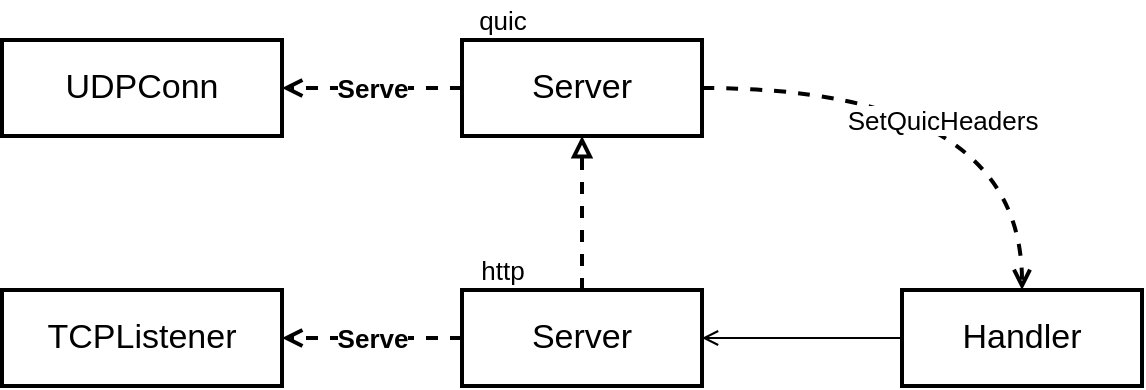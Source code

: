 <mxfile version="15.4.0" type="device" pages="2"><diagram id="q0kcPe5xUpT1zq9QgSkB" name="tcp"><mxGraphModel dx="780" dy="1165" grid="1" gridSize="10" guides="1" tooltips="1" connect="1" arrows="1" fold="1" page="1" pageScale="1" pageWidth="827" pageHeight="1169" math="0" shadow="0"><root><mxCell id="0"/><mxCell id="1" parent="0"/><mxCell id="ekyRsEYsug4eFW_6lFL1-13" value="Serve" style="edgeStyle=orthogonalEdgeStyle;rounded=0;orthogonalLoop=1;jettySize=auto;html=1;exitX=0;exitY=0.5;exitDx=0;exitDy=0;entryX=1;entryY=0.5;entryDx=0;entryDy=0;dashed=1;fontSize=13;endArrow=open;endFill=0;strokeWidth=2;fontStyle=1" edge="1" parent="1" source="ekyRsEYsug4eFW_6lFL1-2" target="ekyRsEYsug4eFW_6lFL1-12"><mxGeometry relative="1" as="geometry"/></mxCell><mxCell id="ekyRsEYsug4eFW_6lFL1-14" value="SetQuicHeaders" style="edgeStyle=orthogonalEdgeStyle;rounded=0;orthogonalLoop=1;jettySize=auto;html=1;exitX=1;exitY=0.5;exitDx=0;exitDy=0;entryX=0.5;entryY=0;entryDx=0;entryDy=0;dashed=1;fontSize=13;endArrow=open;endFill=0;strokeWidth=2;curved=1;" edge="1" parent="1" source="ekyRsEYsug4eFW_6lFL1-2" target="ekyRsEYsug4eFW_6lFL1-7"><mxGeometry x="-0.081" y="-16" relative="1" as="geometry"><mxPoint as="offset"/></mxGeometry></mxCell><mxCell id="ekyRsEYsug4eFW_6lFL1-2" value="Server" style="rounded=0;whiteSpace=wrap;html=1;strokeWidth=2;fontSize=17;" vertex="1" parent="1"><mxGeometry x="270" y="460" width="120" height="48" as="geometry"/></mxCell><mxCell id="ekyRsEYsug4eFW_6lFL1-6" style="edgeStyle=orthogonalEdgeStyle;rounded=0;orthogonalLoop=1;jettySize=auto;html=1;exitX=0.5;exitY=0;exitDx=0;exitDy=0;entryX=0.5;entryY=1;entryDx=0;entryDy=0;fontSize=13;endArrow=block;endFill=0;dashed=1;strokeWidth=2;" edge="1" parent="1" source="ekyRsEYsug4eFW_6lFL1-3" target="ekyRsEYsug4eFW_6lFL1-2"><mxGeometry relative="1" as="geometry"/></mxCell><mxCell id="ekyRsEYsug4eFW_6lFL1-11" value="Serve" style="edgeStyle=orthogonalEdgeStyle;rounded=0;orthogonalLoop=1;jettySize=auto;html=1;exitX=0;exitY=0.5;exitDx=0;exitDy=0;entryX=1;entryY=0.5;entryDx=0;entryDy=0;dashed=1;fontSize=13;endArrow=open;endFill=0;strokeWidth=2;fontStyle=1" edge="1" parent="1" source="ekyRsEYsug4eFW_6lFL1-3" target="ekyRsEYsug4eFW_6lFL1-10"><mxGeometry relative="1" as="geometry"/></mxCell><mxCell id="ekyRsEYsug4eFW_6lFL1-3" value="Server" style="rounded=0;whiteSpace=wrap;html=1;strokeWidth=2;fontSize=17;" vertex="1" parent="1"><mxGeometry x="270" y="585" width="120" height="48" as="geometry"/></mxCell><mxCell id="ekyRsEYsug4eFW_6lFL1-4" value="http" style="text;html=1;align=center;verticalAlign=middle;resizable=0;points=[];autosize=1;strokeColor=none;fillColor=none;fontSize=13;" vertex="1" parent="1"><mxGeometry x="270" y="565" width="40" height="20" as="geometry"/></mxCell><mxCell id="ekyRsEYsug4eFW_6lFL1-5" value="quic" style="text;html=1;align=center;verticalAlign=middle;resizable=0;points=[];autosize=1;strokeColor=none;fillColor=none;fontSize=13;" vertex="1" parent="1"><mxGeometry x="270" y="440" width="40" height="20" as="geometry"/></mxCell><mxCell id="ekyRsEYsug4eFW_6lFL1-8" style="edgeStyle=orthogonalEdgeStyle;rounded=0;orthogonalLoop=1;jettySize=auto;html=1;exitX=0;exitY=0.5;exitDx=0;exitDy=0;entryX=1;entryY=0.5;entryDx=0;entryDy=0;fontSize=13;endArrow=open;endFill=0;strokeWidth=1;" edge="1" parent="1" source="ekyRsEYsug4eFW_6lFL1-7" target="ekyRsEYsug4eFW_6lFL1-3"><mxGeometry relative="1" as="geometry"/></mxCell><mxCell id="ekyRsEYsug4eFW_6lFL1-7" value="Handler" style="rounded=0;whiteSpace=wrap;html=1;strokeWidth=2;fontSize=17;" vertex="1" parent="1"><mxGeometry x="490" y="585" width="120" height="48" as="geometry"/></mxCell><mxCell id="ekyRsEYsug4eFW_6lFL1-10" value="TCPListener" style="rounded=0;whiteSpace=wrap;html=1;strokeWidth=2;fontSize=17;" vertex="1" parent="1"><mxGeometry x="40" y="585" width="140" height="48" as="geometry"/></mxCell><mxCell id="ekyRsEYsug4eFW_6lFL1-12" value="UDPConn" style="rounded=0;whiteSpace=wrap;html=1;strokeWidth=2;fontSize=17;" vertex="1" parent="1"><mxGeometry x="40" y="460" width="140" height="48" as="geometry"/></mxCell></root></mxGraphModel></diagram><diagram id="tQhOnpnx3Va9hTM9tKAv" name="第 2 页"><mxGraphModel dx="780" dy="1165" grid="1" gridSize="10" guides="1" tooltips="1" connect="1" arrows="1" fold="1" page="1" pageScale="1" pageWidth="827" pageHeight="1169" math="0" shadow="0"><root><mxCell id="PinBPuKY1EHzMVuCW0NH-0"/><mxCell id="PinBPuKY1EHzMVuCW0NH-1" parent="PinBPuKY1EHzMVuCW0NH-0"/></root></mxGraphModel></diagram></mxfile>